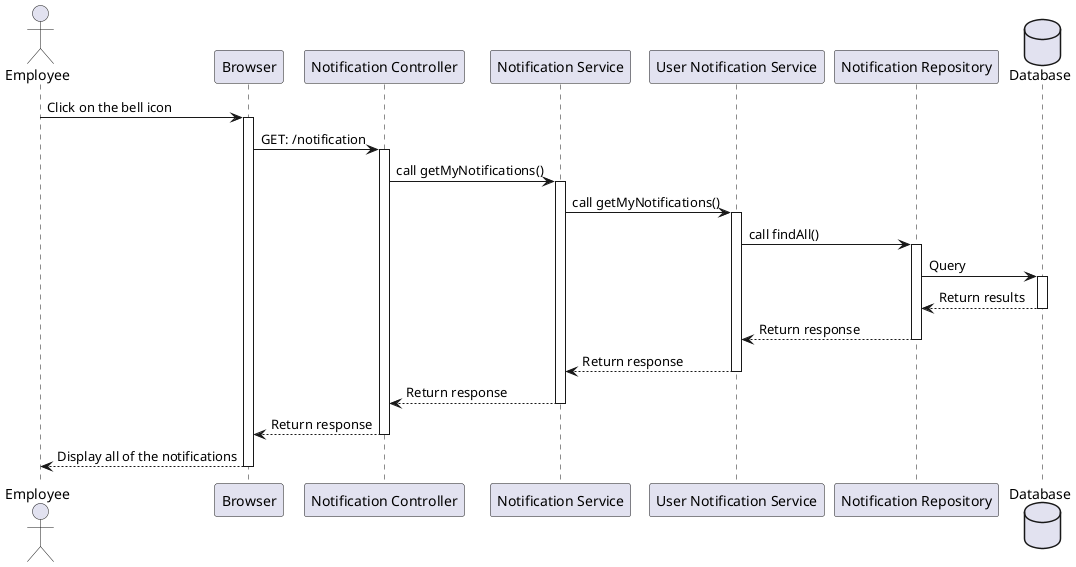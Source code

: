 @startuml

actor Employee as user
participant Browser as a
participant "Notification Controller" as b
participant "Notification Service" as c
participant "User Notification Service" as d
participant "Notification Repository" as e
database Database as f

user -> a++: Click on the bell icon
a -> b++: GET: /notification
b -> c++: call getMyNotifications()
c -> d++: call getMyNotifications()
d -> e++: call findAll()
e -> f++: Query
f --> e--: Return results
e --> d--: Return response
d --> c--: Return response
c --> b--: Return response
b --> a--: Return response
a --> user--: Display all of the notifications
@enduml